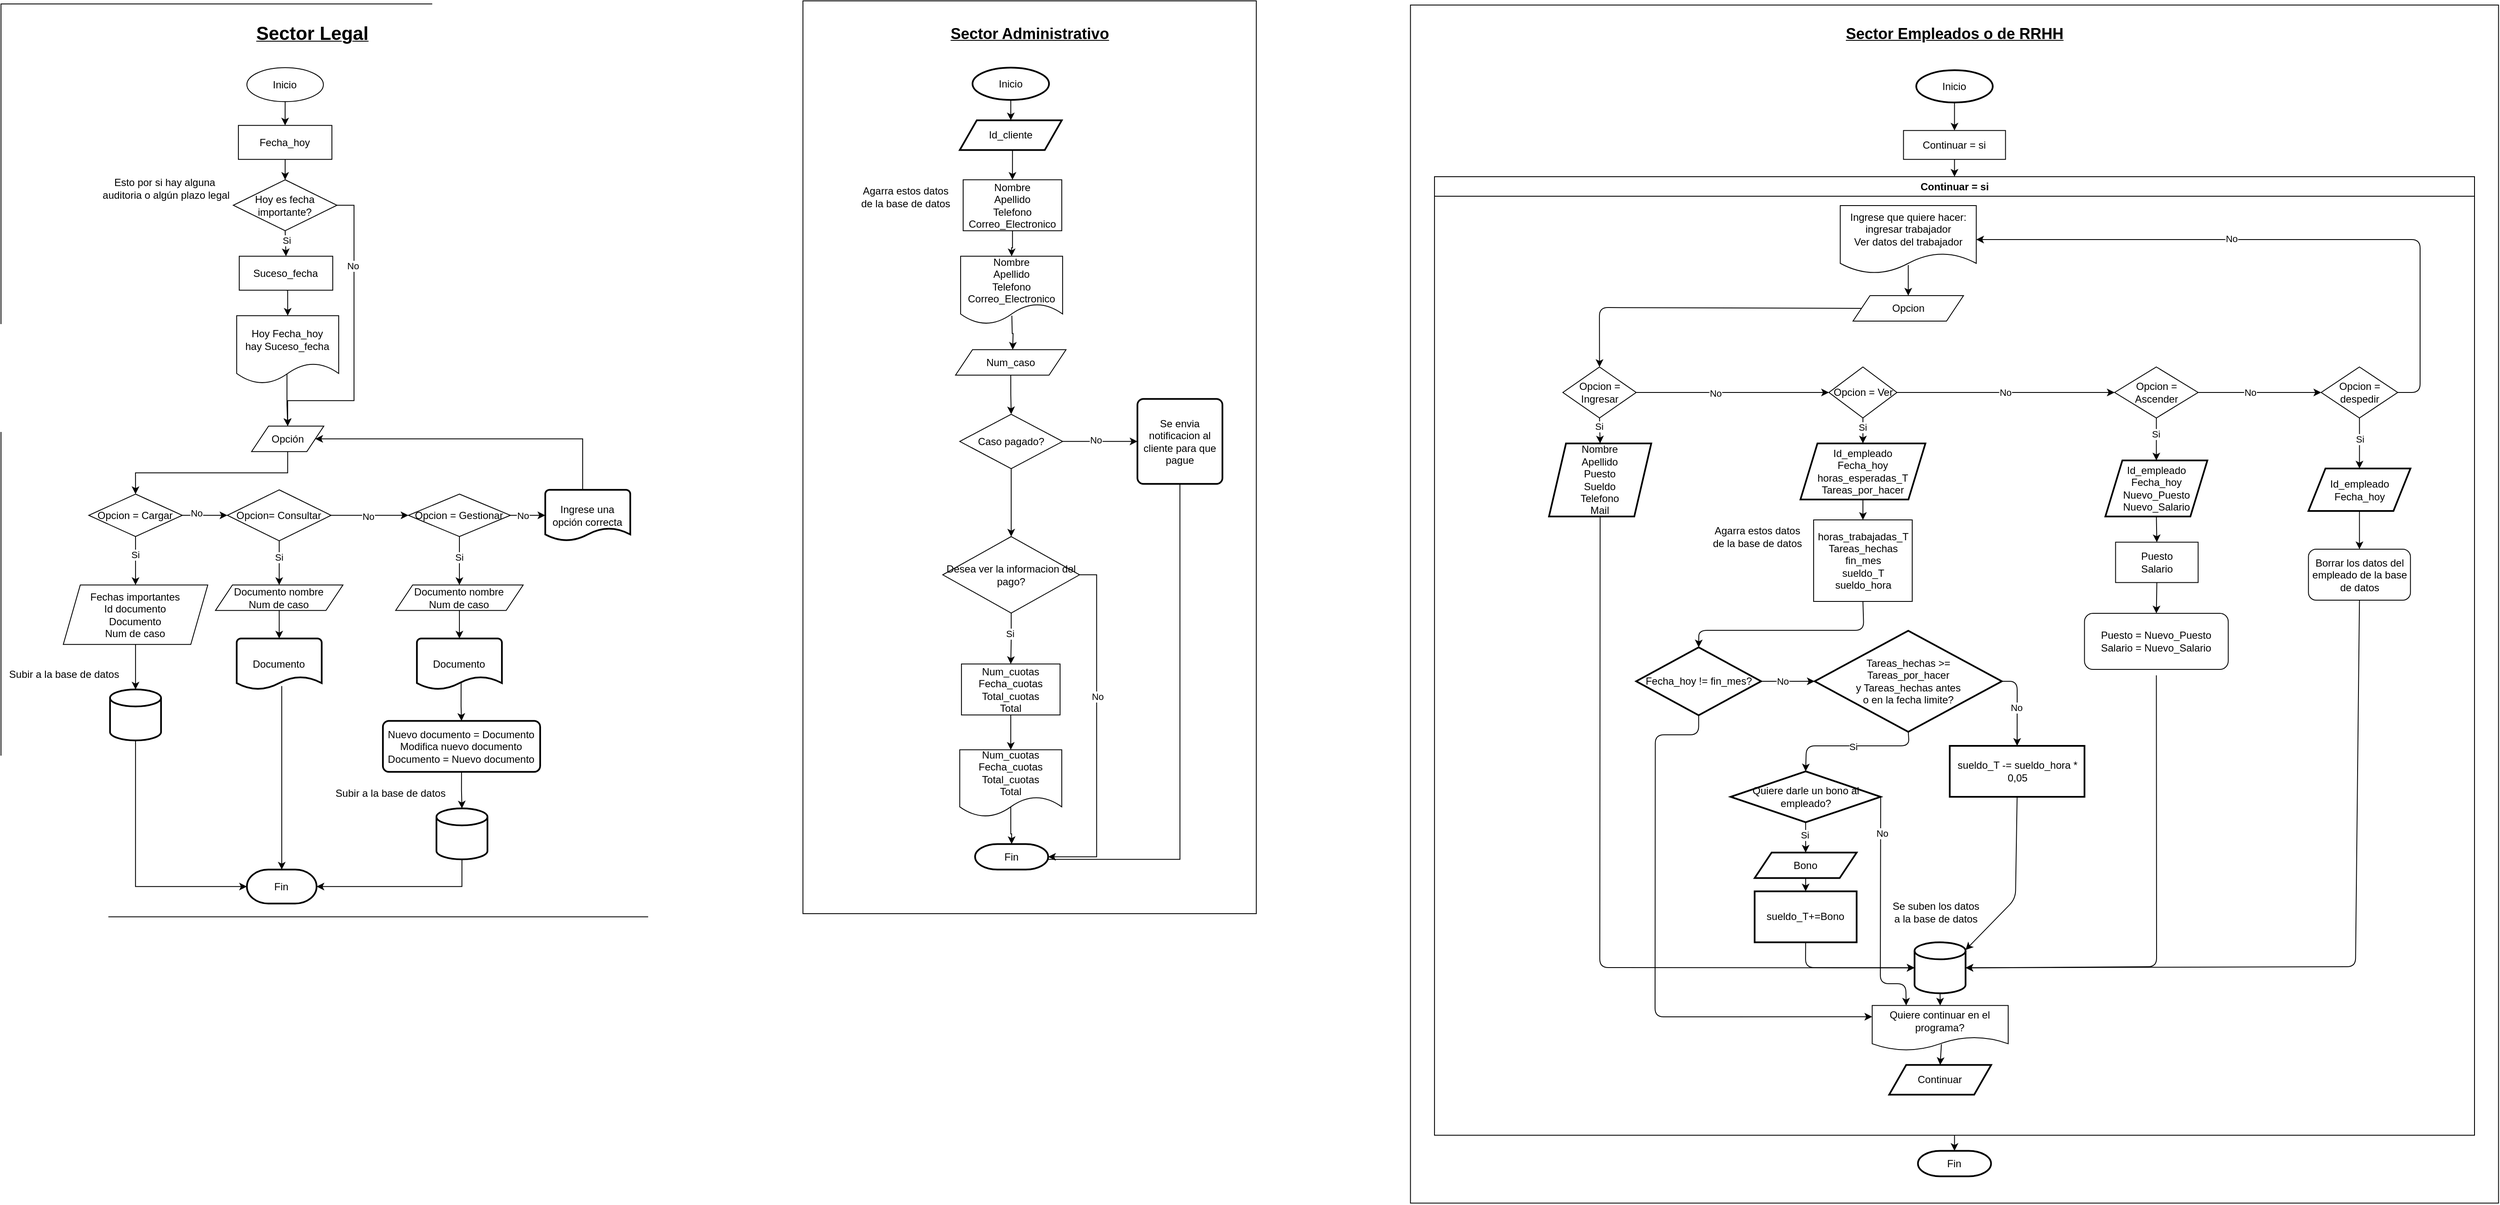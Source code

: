 <mxfile>
    <diagram id="C5RBs43oDa-KdzZeNtuy" name="Page-1">
        <mxGraphModel dx="2902" dy="1349" grid="1" gridSize="10" guides="1" tooltips="1" connect="1" arrows="1" fold="1" page="1" pageScale="1" pageWidth="827" pageHeight="1169" math="0" shadow="0">
            <root>
                <mxCell id="WIyWlLk6GJQsqaUBKTNV-0"/>
                <mxCell id="WIyWlLk6GJQsqaUBKTNV-1" parent="WIyWlLk6GJQsqaUBKTNV-0"/>
                <mxCell id="vFhErmx-uWJT_EBI2WYM-209" value="" style="rounded=0;whiteSpace=wrap;html=1;rotation=-90;" parent="WIyWlLk6GJQsqaUBKTNV-1" vertex="1">
                    <mxGeometry x="703" y="303.63" width="1074.5" height="533.32" as="geometry"/>
                </mxCell>
                <mxCell id="vFhErmx-uWJT_EBI2WYM-36" value="" style="rounded=0;whiteSpace=wrap;html=1;rotation=-90;" parent="WIyWlLk6GJQsqaUBKTNV-1" vertex="1">
                    <mxGeometry x="-124" y="190.82" width="1074.62" height="766.25" as="geometry"/>
                </mxCell>
                <mxCell id="vFhErmx-uWJT_EBI2WYM-91" style="edgeStyle=orthogonalEdgeStyle;rounded=0;orthogonalLoop=1;jettySize=auto;html=1;exitX=0.5;exitY=1;exitDx=0;exitDy=0;" parent="WIyWlLk6GJQsqaUBKTNV-1" source="vFhErmx-uWJT_EBI2WYM-92" target="vFhErmx-uWJT_EBI2WYM-133" edge="1">
                    <mxGeometry relative="1" as="geometry">
                        <mxPoint x="364.44" y="181.63" as="targetPoint"/>
                    </mxGeometry>
                </mxCell>
                <mxCell id="vFhErmx-uWJT_EBI2WYM-92" value="Inicio" style="ellipse;whiteSpace=wrap;html=1;" parent="WIyWlLk6GJQsqaUBKTNV-1" vertex="1">
                    <mxGeometry x="319.44" y="111.63" width="90" height="40" as="geometry"/>
                </mxCell>
                <mxCell id="vFhErmx-uWJT_EBI2WYM-93" value="&lt;u&gt;&lt;b&gt;&lt;font style=&quot;font-size: 22px;&quot;&gt;Sector Legal&lt;/font&gt;&lt;/b&gt;&lt;/u&gt;" style="text;html=1;align=center;verticalAlign=middle;resizable=0;points=[];autosize=1;strokeColor=none;fillColor=none;" parent="WIyWlLk6GJQsqaUBKTNV-1" vertex="1">
                    <mxGeometry x="316.44" y="51.63" width="160" height="40" as="geometry"/>
                </mxCell>
                <mxCell id="vFhErmx-uWJT_EBI2WYM-94" style="edgeStyle=orthogonalEdgeStyle;rounded=0;orthogonalLoop=1;jettySize=auto;html=1;exitX=0.5;exitY=1;exitDx=0;exitDy=0;entryX=0.5;entryY=0;entryDx=0;entryDy=0;" parent="WIyWlLk6GJQsqaUBKTNV-1" source="vFhErmx-uWJT_EBI2WYM-95" target="vFhErmx-uWJT_EBI2WYM-100" edge="1">
                    <mxGeometry relative="1" as="geometry"/>
                </mxCell>
                <mxCell id="vFhErmx-uWJT_EBI2WYM-95" value="Opción" style="shape=parallelogram;perimeter=parallelogramPerimeter;whiteSpace=wrap;html=1;fixedSize=1;" parent="WIyWlLk6GJQsqaUBKTNV-1" vertex="1">
                    <mxGeometry x="324.94" y="533.63" width="85" height="30" as="geometry"/>
                </mxCell>
                <mxCell id="vFhErmx-uWJT_EBI2WYM-96" style="edgeStyle=orthogonalEdgeStyle;rounded=0;orthogonalLoop=1;jettySize=auto;html=1;exitX=0.5;exitY=1;exitDx=0;exitDy=0;entryX=0.5;entryY=0;entryDx=0;entryDy=0;" parent="WIyWlLk6GJQsqaUBKTNV-1" source="vFhErmx-uWJT_EBI2WYM-100" target="vFhErmx-uWJT_EBI2WYM-101" edge="1">
                    <mxGeometry relative="1" as="geometry">
                        <mxPoint x="213.44" y="703.63" as="targetPoint"/>
                        <mxPoint x="213.44" y="673.63" as="sourcePoint"/>
                    </mxGeometry>
                </mxCell>
                <mxCell id="vFhErmx-uWJT_EBI2WYM-97" value="Si" style="edgeLabel;html=1;align=center;verticalAlign=middle;resizable=0;points=[];" parent="vFhErmx-uWJT_EBI2WYM-96" vertex="1" connectable="0">
                    <mxGeometry x="-0.247" y="3" relative="1" as="geometry">
                        <mxPoint x="-4" as="offset"/>
                    </mxGeometry>
                </mxCell>
                <mxCell id="vFhErmx-uWJT_EBI2WYM-98" style="edgeStyle=orthogonalEdgeStyle;rounded=0;orthogonalLoop=1;jettySize=auto;html=1;exitX=1;exitY=0.5;exitDx=0;exitDy=0;entryX=0;entryY=0.5;entryDx=0;entryDy=0;" parent="WIyWlLk6GJQsqaUBKTNV-1" source="vFhErmx-uWJT_EBI2WYM-100" target="vFhErmx-uWJT_EBI2WYM-106" edge="1">
                    <mxGeometry relative="1" as="geometry">
                        <mxPoint x="284.44" y="638.63" as="targetPoint"/>
                    </mxGeometry>
                </mxCell>
                <mxCell id="vFhErmx-uWJT_EBI2WYM-99" value="No" style="edgeLabel;html=1;align=center;verticalAlign=middle;resizable=0;points=[];" parent="vFhErmx-uWJT_EBI2WYM-98" vertex="1" connectable="0">
                    <mxGeometry x="-0.394" y="3" relative="1" as="geometry">
                        <mxPoint as="offset"/>
                    </mxGeometry>
                </mxCell>
                <mxCell id="vFhErmx-uWJT_EBI2WYM-100" value="Opcion = Cargar" style="rhombus;whiteSpace=wrap;html=1;" parent="WIyWlLk6GJQsqaUBKTNV-1" vertex="1">
                    <mxGeometry x="133.44" y="613.63" width="110" height="50" as="geometry"/>
                </mxCell>
                <mxCell id="vFhErmx-uWJT_EBI2WYM-101" value="&lt;div&gt;Fechas importantes&lt;/div&gt;&lt;div&gt;Id documento&lt;/div&gt;Documento&lt;div&gt;Num de caso&lt;/div&gt;" style="shape=parallelogram;perimeter=parallelogramPerimeter;whiteSpace=wrap;html=1;fixedSize=1;" parent="WIyWlLk6GJQsqaUBKTNV-1" vertex="1">
                    <mxGeometry x="103.44" y="720.63" width="170" height="70" as="geometry"/>
                </mxCell>
                <mxCell id="vFhErmx-uWJT_EBI2WYM-102" style="edgeStyle=orthogonalEdgeStyle;rounded=0;orthogonalLoop=1;jettySize=auto;html=1;exitX=0.5;exitY=1;exitDx=0;exitDy=0;entryX=0.5;entryY=0;entryDx=0;entryDy=0;" parent="WIyWlLk6GJQsqaUBKTNV-1" source="vFhErmx-uWJT_EBI2WYM-106" target="vFhErmx-uWJT_EBI2WYM-107" edge="1">
                    <mxGeometry relative="1" as="geometry">
                        <mxPoint x="357.44" y="673.63" as="sourcePoint"/>
                    </mxGeometry>
                </mxCell>
                <mxCell id="vFhErmx-uWJT_EBI2WYM-103" value="Si" style="edgeLabel;html=1;align=center;verticalAlign=middle;resizable=0;points=[];" parent="vFhErmx-uWJT_EBI2WYM-102" vertex="1" connectable="0">
                    <mxGeometry x="-0.095" y="3" relative="1" as="geometry">
                        <mxPoint x="-4" y="-4" as="offset"/>
                    </mxGeometry>
                </mxCell>
                <mxCell id="vFhErmx-uWJT_EBI2WYM-104" style="edgeStyle=orthogonalEdgeStyle;rounded=0;orthogonalLoop=1;jettySize=auto;html=1;exitX=1;exitY=0.5;exitDx=0;exitDy=0;entryX=0;entryY=0.5;entryDx=0;entryDy=0;" parent="WIyWlLk6GJQsqaUBKTNV-1" source="vFhErmx-uWJT_EBI2WYM-106" target="vFhErmx-uWJT_EBI2WYM-113" edge="1">
                    <mxGeometry relative="1" as="geometry"/>
                </mxCell>
                <mxCell id="vFhErmx-uWJT_EBI2WYM-105" value="No" style="edgeLabel;html=1;align=center;verticalAlign=middle;resizable=0;points=[];" parent="vFhErmx-uWJT_EBI2WYM-104" vertex="1" connectable="0">
                    <mxGeometry x="-0.046" y="-5" relative="1" as="geometry">
                        <mxPoint y="-4" as="offset"/>
                    </mxGeometry>
                </mxCell>
                <mxCell id="vFhErmx-uWJT_EBI2WYM-106" value="Opcion= Consultar" style="rhombus;whiteSpace=wrap;html=1;" parent="WIyWlLk6GJQsqaUBKTNV-1" vertex="1">
                    <mxGeometry x="296.44" y="608.63" width="122" height="60" as="geometry"/>
                </mxCell>
                <mxCell id="vFhErmx-uWJT_EBI2WYM-107" value="Documento nombre&lt;div&gt;Num de caso&lt;/div&gt;" style="shape=parallelogram;perimeter=parallelogramPerimeter;whiteSpace=wrap;html=1;fixedSize=1;" parent="WIyWlLk6GJQsqaUBKTNV-1" vertex="1">
                    <mxGeometry x="282.44" y="720.63" width="150" height="30" as="geometry"/>
                </mxCell>
                <mxCell id="vFhErmx-uWJT_EBI2WYM-108" value="Documento" style="strokeWidth=2;html=1;shape=mxgraph.flowchart.document2;whiteSpace=wrap;size=0.25;" parent="WIyWlLk6GJQsqaUBKTNV-1" vertex="1">
                    <mxGeometry x="307.44" y="783.63" width="100" height="60" as="geometry"/>
                </mxCell>
                <mxCell id="vFhErmx-uWJT_EBI2WYM-109" style="edgeStyle=orthogonalEdgeStyle;rounded=0;orthogonalLoop=1;jettySize=auto;html=1;exitX=0.5;exitY=1;exitDx=0;exitDy=0;entryX=0.5;entryY=0;entryDx=0;entryDy=0;entryPerimeter=0;" parent="WIyWlLk6GJQsqaUBKTNV-1" source="vFhErmx-uWJT_EBI2WYM-107" target="vFhErmx-uWJT_EBI2WYM-108" edge="1">
                    <mxGeometry relative="1" as="geometry"/>
                </mxCell>
                <mxCell id="vFhErmx-uWJT_EBI2WYM-110" value="Documento nombre&lt;div&gt;Num de caso&lt;/div&gt;" style="shape=parallelogram;perimeter=parallelogramPerimeter;whiteSpace=wrap;html=1;fixedSize=1;" parent="WIyWlLk6GJQsqaUBKTNV-1" vertex="1">
                    <mxGeometry x="494.44" y="720.63" width="150" height="30" as="geometry"/>
                </mxCell>
                <mxCell id="vFhErmx-uWJT_EBI2WYM-111" style="edgeStyle=orthogonalEdgeStyle;rounded=0;orthogonalLoop=1;jettySize=auto;html=1;exitX=0.5;exitY=1;exitDx=0;exitDy=0;entryX=0.5;entryY=0;entryDx=0;entryDy=0;" parent="WIyWlLk6GJQsqaUBKTNV-1" source="vFhErmx-uWJT_EBI2WYM-113" target="vFhErmx-uWJT_EBI2WYM-110" edge="1">
                    <mxGeometry relative="1" as="geometry"/>
                </mxCell>
                <mxCell id="vFhErmx-uWJT_EBI2WYM-112" value="Si" style="edgeLabel;html=1;align=center;verticalAlign=middle;resizable=0;points=[];" parent="vFhErmx-uWJT_EBI2WYM-111" vertex="1" connectable="0">
                    <mxGeometry x="-0.453" y="-3" relative="1" as="geometry">
                        <mxPoint x="2" y="9" as="offset"/>
                    </mxGeometry>
                </mxCell>
                <mxCell id="vFhErmx-uWJT_EBI2WYM-113" value="Opcion = Gestionar" style="rhombus;whiteSpace=wrap;html=1;" parent="WIyWlLk6GJQsqaUBKTNV-1" vertex="1">
                    <mxGeometry x="509.44" y="613.63" width="120" height="50" as="geometry"/>
                </mxCell>
                <mxCell id="vFhErmx-uWJT_EBI2WYM-114" value="Documento" style="strokeWidth=2;html=1;shape=mxgraph.flowchart.document2;whiteSpace=wrap;size=0.25;" parent="WIyWlLk6GJQsqaUBKTNV-1" vertex="1">
                    <mxGeometry x="519.44" y="783.63" width="100" height="60" as="geometry"/>
                </mxCell>
                <mxCell id="vFhErmx-uWJT_EBI2WYM-115" style="edgeStyle=orthogonalEdgeStyle;rounded=0;orthogonalLoop=1;jettySize=auto;html=1;entryX=0.5;entryY=0;entryDx=0;entryDy=0;entryPerimeter=0;" parent="WIyWlLk6GJQsqaUBKTNV-1" target="vFhErmx-uWJT_EBI2WYM-114" edge="1">
                    <mxGeometry relative="1" as="geometry">
                        <mxPoint x="569.44" y="750.63" as="sourcePoint"/>
                    </mxGeometry>
                </mxCell>
                <mxCell id="vFhErmx-uWJT_EBI2WYM-116" style="edgeStyle=orthogonalEdgeStyle;rounded=0;orthogonalLoop=1;jettySize=auto;html=1;exitX=0.52;exitY=0.85;exitDx=0;exitDy=0;exitPerimeter=0;entryX=0.5;entryY=0;entryDx=0;entryDy=0;" parent="WIyWlLk6GJQsqaUBKTNV-1" source="vFhErmx-uWJT_EBI2WYM-114" target="vFhErmx-uWJT_EBI2WYM-117" edge="1">
                    <mxGeometry relative="1" as="geometry"/>
                </mxCell>
                <mxCell id="vFhErmx-uWJT_EBI2WYM-117" value="Nuevo documento = Documento&lt;div&gt;Modifica nuevo documento&lt;/div&gt;&lt;div&gt;Documento = Nuevo documento&lt;/div&gt;" style="rounded=1;whiteSpace=wrap;html=1;absoluteArcSize=1;arcSize=14;strokeWidth=2;" parent="WIyWlLk6GJQsqaUBKTNV-1" vertex="1">
                    <mxGeometry x="479.44" y="880.63" width="185" height="60" as="geometry"/>
                </mxCell>
                <mxCell id="vFhErmx-uWJT_EBI2WYM-118" value="" style="strokeWidth=2;html=1;shape=mxgraph.flowchart.database;whiteSpace=wrap;" parent="WIyWlLk6GJQsqaUBKTNV-1" vertex="1">
                    <mxGeometry x="158.44" y="843.63" width="60" height="60" as="geometry"/>
                </mxCell>
                <mxCell id="vFhErmx-uWJT_EBI2WYM-119" style="edgeStyle=orthogonalEdgeStyle;rounded=0;orthogonalLoop=1;jettySize=auto;html=1;exitX=0.5;exitY=1;exitDx=0;exitDy=0;entryX=0.5;entryY=0;entryDx=0;entryDy=0;entryPerimeter=0;" parent="WIyWlLk6GJQsqaUBKTNV-1" source="vFhErmx-uWJT_EBI2WYM-101" target="vFhErmx-uWJT_EBI2WYM-118" edge="1">
                    <mxGeometry relative="1" as="geometry"/>
                </mxCell>
                <mxCell id="vFhErmx-uWJT_EBI2WYM-120" value="Subir a la base de datos" style="text;html=1;align=center;verticalAlign=middle;resizable=0;points=[];autosize=1;strokeColor=none;fillColor=none;" parent="WIyWlLk6GJQsqaUBKTNV-1" vertex="1">
                    <mxGeometry x="29.44" y="810.63" width="150" height="30" as="geometry"/>
                </mxCell>
                <mxCell id="vFhErmx-uWJT_EBI2WYM-121" value="" style="strokeWidth=2;html=1;shape=mxgraph.flowchart.database;whiteSpace=wrap;" parent="WIyWlLk6GJQsqaUBKTNV-1" vertex="1">
                    <mxGeometry x="542.44" y="983.63" width="60" height="60" as="geometry"/>
                </mxCell>
                <mxCell id="vFhErmx-uWJT_EBI2WYM-122" style="edgeStyle=orthogonalEdgeStyle;rounded=0;orthogonalLoop=1;jettySize=auto;html=1;exitX=0.5;exitY=1;exitDx=0;exitDy=0;entryX=0.5;entryY=0;entryDx=0;entryDy=0;entryPerimeter=0;" parent="WIyWlLk6GJQsqaUBKTNV-1" source="vFhErmx-uWJT_EBI2WYM-117" target="vFhErmx-uWJT_EBI2WYM-121" edge="1">
                    <mxGeometry relative="1" as="geometry">
                        <mxPoint x="566.44" y="950.63" as="sourcePoint"/>
                    </mxGeometry>
                </mxCell>
                <mxCell id="vFhErmx-uWJT_EBI2WYM-123" value="Subir a la base de datos" style="text;html=1;align=center;verticalAlign=middle;resizable=0;points=[];autosize=1;strokeColor=none;fillColor=none;" parent="WIyWlLk6GJQsqaUBKTNV-1" vertex="1">
                    <mxGeometry x="413.44" y="950.63" width="150" height="30" as="geometry"/>
                </mxCell>
                <mxCell id="vFhErmx-uWJT_EBI2WYM-124" value="Fin" style="strokeWidth=2;html=1;shape=mxgraph.flowchart.terminator;whiteSpace=wrap;" parent="WIyWlLk6GJQsqaUBKTNV-1" vertex="1">
                    <mxGeometry x="319.44" y="1055.63" width="82" height="40" as="geometry"/>
                </mxCell>
                <mxCell id="vFhErmx-uWJT_EBI2WYM-125" style="edgeStyle=orthogonalEdgeStyle;rounded=0;orthogonalLoop=1;jettySize=auto;html=1;exitX=0.5;exitY=1;exitDx=0;exitDy=0;exitPerimeter=0;entryX=0;entryY=0.5;entryDx=0;entryDy=0;entryPerimeter=0;" parent="WIyWlLk6GJQsqaUBKTNV-1" source="vFhErmx-uWJT_EBI2WYM-118" target="vFhErmx-uWJT_EBI2WYM-124" edge="1">
                    <mxGeometry relative="1" as="geometry"/>
                </mxCell>
                <mxCell id="vFhErmx-uWJT_EBI2WYM-126" style="edgeStyle=orthogonalEdgeStyle;rounded=0;orthogonalLoop=1;jettySize=auto;html=1;exitX=0.5;exitY=1;exitDx=0;exitDy=0;exitPerimeter=0;entryX=1;entryY=0.5;entryDx=0;entryDy=0;entryPerimeter=0;" parent="WIyWlLk6GJQsqaUBKTNV-1" source="vFhErmx-uWJT_EBI2WYM-121" target="vFhErmx-uWJT_EBI2WYM-124" edge="1">
                    <mxGeometry relative="1" as="geometry"/>
                </mxCell>
                <mxCell id="vFhErmx-uWJT_EBI2WYM-127" style="edgeStyle=orthogonalEdgeStyle;rounded=0;orthogonalLoop=1;jettySize=auto;html=1;exitX=0.53;exitY=0.933;exitDx=0;exitDy=0;exitPerimeter=0;entryX=0.5;entryY=0;entryDx=0;entryDy=0;entryPerimeter=0;" parent="WIyWlLk6GJQsqaUBKTNV-1" source="vFhErmx-uWJT_EBI2WYM-108" target="vFhErmx-uWJT_EBI2WYM-124" edge="1">
                    <mxGeometry relative="1" as="geometry">
                        <mxPoint x="389.44" y="951.63" as="sourcePoint"/>
                        <mxPoint x="206.44" y="983.63" as="targetPoint"/>
                    </mxGeometry>
                </mxCell>
                <mxCell id="vFhErmx-uWJT_EBI2WYM-128" style="edgeStyle=orthogonalEdgeStyle;rounded=0;orthogonalLoop=1;jettySize=auto;html=1;exitX=0.5;exitY=0;exitDx=0;exitDy=0;exitPerimeter=0;entryX=1;entryY=0.5;entryDx=0;entryDy=0;" parent="WIyWlLk6GJQsqaUBKTNV-1" source="vFhErmx-uWJT_EBI2WYM-129" target="vFhErmx-uWJT_EBI2WYM-95" edge="1">
                    <mxGeometry relative="1" as="geometry">
                        <Array as="points">
                            <mxPoint x="714.44" y="548.63"/>
                        </Array>
                    </mxGeometry>
                </mxCell>
                <mxCell id="vFhErmx-uWJT_EBI2WYM-129" value="Ingrese una opción correcta" style="strokeWidth=2;html=1;shape=mxgraph.flowchart.document2;whiteSpace=wrap;size=0.25;" parent="WIyWlLk6GJQsqaUBKTNV-1" vertex="1">
                    <mxGeometry x="670.44" y="608.63" width="100" height="60" as="geometry"/>
                </mxCell>
                <mxCell id="vFhErmx-uWJT_EBI2WYM-130" style="edgeStyle=orthogonalEdgeStyle;rounded=0;orthogonalLoop=1;jettySize=auto;html=1;exitX=1;exitY=0.5;exitDx=0;exitDy=0;entryX=0;entryY=0.5;entryDx=0;entryDy=0;entryPerimeter=0;" parent="WIyWlLk6GJQsqaUBKTNV-1" source="vFhErmx-uWJT_EBI2WYM-113" target="vFhErmx-uWJT_EBI2WYM-129" edge="1">
                    <mxGeometry relative="1" as="geometry"/>
                </mxCell>
                <mxCell id="vFhErmx-uWJT_EBI2WYM-131" value="No" style="edgeLabel;html=1;align=center;verticalAlign=middle;resizable=0;points=[];" parent="vFhErmx-uWJT_EBI2WYM-130" vertex="1" connectable="0">
                    <mxGeometry x="0.067" y="-4" relative="1" as="geometry">
                        <mxPoint x="-8" y="-4" as="offset"/>
                    </mxGeometry>
                </mxCell>
                <mxCell id="vFhErmx-uWJT_EBI2WYM-132" style="edgeStyle=orthogonalEdgeStyle;rounded=0;orthogonalLoop=1;jettySize=auto;html=1;exitX=0.5;exitY=1;exitDx=0;exitDy=0;entryX=0.5;entryY=0;entryDx=0;entryDy=0;" parent="WIyWlLk6GJQsqaUBKTNV-1" source="vFhErmx-uWJT_EBI2WYM-133" target="vFhErmx-uWJT_EBI2WYM-138" edge="1">
                    <mxGeometry relative="1" as="geometry"/>
                </mxCell>
                <mxCell id="vFhErmx-uWJT_EBI2WYM-133" value="Fecha_hoy" style="rounded=0;whiteSpace=wrap;html=1;" parent="WIyWlLk6GJQsqaUBKTNV-1" vertex="1">
                    <mxGeometry x="309.44" y="179.63" width="110" height="40" as="geometry"/>
                </mxCell>
                <mxCell id="vFhErmx-uWJT_EBI2WYM-134" style="edgeStyle=orthogonalEdgeStyle;rounded=0;orthogonalLoop=1;jettySize=auto;html=1;exitX=0.5;exitY=1;exitDx=0;exitDy=0;entryX=0.5;entryY=0;entryDx=0;entryDy=0;" parent="WIyWlLk6GJQsqaUBKTNV-1" source="vFhErmx-uWJT_EBI2WYM-138" target="vFhErmx-uWJT_EBI2WYM-143" edge="1">
                    <mxGeometry relative="1" as="geometry"/>
                </mxCell>
                <mxCell id="vFhErmx-uWJT_EBI2WYM-135" value="Si" style="edgeLabel;html=1;align=center;verticalAlign=middle;resizable=0;points=[];" parent="vFhErmx-uWJT_EBI2WYM-134" vertex="1" connectable="0">
                    <mxGeometry x="0.364" y="5" relative="1" as="geometry">
                        <mxPoint x="-5" y="-9" as="offset"/>
                    </mxGeometry>
                </mxCell>
                <mxCell id="vFhErmx-uWJT_EBI2WYM-136" style="edgeStyle=orthogonalEdgeStyle;rounded=0;orthogonalLoop=1;jettySize=auto;html=1;exitX=1;exitY=0.5;exitDx=0;exitDy=0;entryX=0.5;entryY=0;entryDx=0;entryDy=0;" parent="WIyWlLk6GJQsqaUBKTNV-1" source="vFhErmx-uWJT_EBI2WYM-138" target="vFhErmx-uWJT_EBI2WYM-95" edge="1">
                    <mxGeometry relative="1" as="geometry">
                        <Array as="points">
                            <mxPoint x="445.44" y="273.63"/>
                            <mxPoint x="445.44" y="503.63"/>
                            <mxPoint x="367.44" y="503.63"/>
                        </Array>
                    </mxGeometry>
                </mxCell>
                <mxCell id="vFhErmx-uWJT_EBI2WYM-137" value="No" style="edgeLabel;html=1;align=center;verticalAlign=middle;resizable=0;points=[];" parent="vFhErmx-uWJT_EBI2WYM-136" vertex="1" connectable="0">
                    <mxGeometry x="-0.489" y="-2" relative="1" as="geometry">
                        <mxPoint as="offset"/>
                    </mxGeometry>
                </mxCell>
                <mxCell id="vFhErmx-uWJT_EBI2WYM-138" value="Hoy es fecha importante?" style="rhombus;whiteSpace=wrap;html=1;" parent="WIyWlLk6GJQsqaUBKTNV-1" vertex="1">
                    <mxGeometry x="303.44" y="243.63" width="122" height="60" as="geometry"/>
                </mxCell>
                <mxCell id="vFhErmx-uWJT_EBI2WYM-139" value="Esto por si hay alguna&amp;nbsp;&lt;div&gt;auditoria o&amp;nbsp;&lt;span style=&quot;background-color: initial;&quot;&gt;algún plazo legal&lt;/span&gt;&lt;/div&gt;" style="text;html=1;align=center;verticalAlign=middle;resizable=0;points=[];autosize=1;strokeColor=none;fillColor=none;" parent="WIyWlLk6GJQsqaUBKTNV-1" vertex="1">
                    <mxGeometry x="139.44" y="233.63" width="170" height="40" as="geometry"/>
                </mxCell>
                <mxCell id="vFhErmx-uWJT_EBI2WYM-140" style="edgeStyle=orthogonalEdgeStyle;rounded=0;orthogonalLoop=1;jettySize=auto;html=1;exitX=0.493;exitY=0.798;exitDx=0;exitDy=0;exitPerimeter=0;entryX=0.5;entryY=0;entryDx=0;entryDy=0;" parent="WIyWlLk6GJQsqaUBKTNV-1" source="vFhErmx-uWJT_EBI2WYM-141" target="vFhErmx-uWJT_EBI2WYM-95" edge="1">
                    <mxGeometry relative="1" as="geometry">
                        <mxPoint x="523.44" y="483.63" as="targetPoint"/>
                    </mxGeometry>
                </mxCell>
                <mxCell id="vFhErmx-uWJT_EBI2WYM-141" value="Hoy Fecha_hoy&lt;div&gt;hay Suceso_fecha&lt;/div&gt;" style="shape=document;whiteSpace=wrap;html=1;boundedLbl=1;" parent="WIyWlLk6GJQsqaUBKTNV-1" vertex="1">
                    <mxGeometry x="307.44" y="403.63" width="120" height="80" as="geometry"/>
                </mxCell>
                <mxCell id="vFhErmx-uWJT_EBI2WYM-142" style="edgeStyle=orthogonalEdgeStyle;rounded=0;orthogonalLoop=1;jettySize=auto;html=1;exitX=0.5;exitY=1;exitDx=0;exitDy=0;entryX=0.5;entryY=0;entryDx=0;entryDy=0;" parent="WIyWlLk6GJQsqaUBKTNV-1" source="vFhErmx-uWJT_EBI2WYM-143" target="vFhErmx-uWJT_EBI2WYM-141" edge="1">
                    <mxGeometry relative="1" as="geometry"/>
                </mxCell>
                <mxCell id="vFhErmx-uWJT_EBI2WYM-143" value="Suceso_fecha" style="rounded=0;whiteSpace=wrap;html=1;" parent="WIyWlLk6GJQsqaUBKTNV-1" vertex="1">
                    <mxGeometry x="310.44" y="333.63" width="110" height="40" as="geometry"/>
                </mxCell>
                <mxCell id="vFhErmx-uWJT_EBI2WYM-181" value="" style="edgeStyle=orthogonalEdgeStyle;rounded=0;orthogonalLoop=1;jettySize=auto;html=1;" parent="WIyWlLk6GJQsqaUBKTNV-1" source="vFhErmx-uWJT_EBI2WYM-182" target="vFhErmx-uWJT_EBI2WYM-185" edge="1">
                    <mxGeometry relative="1" as="geometry"/>
                </mxCell>
                <mxCell id="vFhErmx-uWJT_EBI2WYM-182" value="Inicio" style="strokeWidth=2;html=1;shape=mxgraph.flowchart.start_1;whiteSpace=wrap;" parent="WIyWlLk6GJQsqaUBKTNV-1" vertex="1">
                    <mxGeometry x="1173.07" y="111.63" width="90" height="38" as="geometry"/>
                </mxCell>
                <mxCell id="vFhErmx-uWJT_EBI2WYM-183" value="&lt;font style=&quot;font-size: 18px;&quot;&gt;&lt;b&gt;&lt;u&gt;Sector Administrativo&lt;/u&gt;&lt;/b&gt;&lt;/font&gt;" style="text;html=1;align=center;verticalAlign=middle;resizable=0;points=[];autosize=1;strokeColor=none;fillColor=none;" parent="WIyWlLk6GJQsqaUBKTNV-1" vertex="1">
                    <mxGeometry x="1135.25" y="51.63" width="210" height="40" as="geometry"/>
                </mxCell>
                <mxCell id="vFhErmx-uWJT_EBI2WYM-184" style="edgeStyle=orthogonalEdgeStyle;rounded=0;orthogonalLoop=1;jettySize=auto;html=1;exitX=0.5;exitY=1;exitDx=0;exitDy=0;entryX=0.5;entryY=0;entryDx=0;entryDy=0;" parent="WIyWlLk6GJQsqaUBKTNV-1" source="vFhErmx-uWJT_EBI2WYM-185" target="vFhErmx-uWJT_EBI2WYM-187" edge="1">
                    <mxGeometry relative="1" as="geometry"/>
                </mxCell>
                <mxCell id="vFhErmx-uWJT_EBI2WYM-185" value="Id_cliente" style="shape=parallelogram;perimeter=parallelogramPerimeter;whiteSpace=wrap;html=1;fixedSize=1;strokeWidth=2;" parent="WIyWlLk6GJQsqaUBKTNV-1" vertex="1">
                    <mxGeometry x="1158.07" y="173.63" width="120" height="35" as="geometry"/>
                </mxCell>
                <mxCell id="vFhErmx-uWJT_EBI2WYM-186" value="" style="edgeStyle=orthogonalEdgeStyle;rounded=0;orthogonalLoop=1;jettySize=auto;html=1;" parent="WIyWlLk6GJQsqaUBKTNV-1" source="vFhErmx-uWJT_EBI2WYM-187" target="vFhErmx-uWJT_EBI2WYM-188" edge="1">
                    <mxGeometry relative="1" as="geometry"/>
                </mxCell>
                <mxCell id="vFhErmx-uWJT_EBI2WYM-187" value="Nombre&lt;div&gt;Apellido&lt;/div&gt;&lt;div&gt;Telefono&lt;/div&gt;&lt;div&gt;Correo_Electronico&lt;/div&gt;" style="rounded=0;whiteSpace=wrap;html=1;" parent="WIyWlLk6GJQsqaUBKTNV-1" vertex="1">
                    <mxGeometry x="1162.07" y="243.63" width="116" height="60" as="geometry"/>
                </mxCell>
                <mxCell id="vFhErmx-uWJT_EBI2WYM-188" value="Nombre&lt;div&gt;Apellido&lt;/div&gt;&lt;div&gt;Telefono&lt;/div&gt;&lt;div&gt;Correo_Electronico&lt;/div&gt;" style="shape=document;whiteSpace=wrap;html=1;boundedLbl=1;rounded=0;" parent="WIyWlLk6GJQsqaUBKTNV-1" vertex="1">
                    <mxGeometry x="1159.07" y="333.63" width="120" height="80" as="geometry"/>
                </mxCell>
                <mxCell id="vFhErmx-uWJT_EBI2WYM-189" value="Agarra estos datos&lt;div&gt;de la base de datos&lt;/div&gt;" style="text;html=1;align=center;verticalAlign=middle;resizable=0;points=[];autosize=1;strokeColor=none;fillColor=none;" parent="WIyWlLk6GJQsqaUBKTNV-1" vertex="1">
                    <mxGeometry x="1029.07" y="243.63" width="130" height="40" as="geometry"/>
                </mxCell>
                <mxCell id="vFhErmx-uWJT_EBI2WYM-190" value="" style="edgeStyle=orthogonalEdgeStyle;rounded=0;orthogonalLoop=1;jettySize=auto;html=1;" parent="WIyWlLk6GJQsqaUBKTNV-1" edge="1">
                    <mxGeometry relative="1" as="geometry">
                        <mxPoint x="1219.33" y="403.63" as="sourcePoint"/>
                        <mxPoint x="1220.33" y="443.63" as="targetPoint"/>
                    </mxGeometry>
                </mxCell>
                <mxCell id="vFhErmx-uWJT_EBI2WYM-191" value="" style="edgeStyle=orthogonalEdgeStyle;rounded=0;orthogonalLoop=1;jettySize=auto;html=1;entryX=0;entryY=0.5;entryDx=0;entryDy=0;" parent="WIyWlLk6GJQsqaUBKTNV-1" source="vFhErmx-uWJT_EBI2WYM-194" target="vFhErmx-uWJT_EBI2WYM-198" edge="1">
                    <mxGeometry relative="1" as="geometry">
                        <mxPoint x="1307.07" y="551.63" as="targetPoint"/>
                    </mxGeometry>
                </mxCell>
                <mxCell id="vFhErmx-uWJT_EBI2WYM-192" value="No" style="edgeLabel;html=1;align=center;verticalAlign=middle;resizable=0;points=[];" parent="vFhErmx-uWJT_EBI2WYM-191" vertex="1" connectable="0">
                    <mxGeometry x="-0.118" y="2" relative="1" as="geometry">
                        <mxPoint as="offset"/>
                    </mxGeometry>
                </mxCell>
                <mxCell id="vFhErmx-uWJT_EBI2WYM-193" value="" style="edgeStyle=orthogonalEdgeStyle;rounded=0;orthogonalLoop=1;jettySize=auto;html=1;" parent="WIyWlLk6GJQsqaUBKTNV-1" source="vFhErmx-uWJT_EBI2WYM-194" target="vFhErmx-uWJT_EBI2WYM-201" edge="1">
                    <mxGeometry relative="1" as="geometry"/>
                </mxCell>
                <mxCell id="vFhErmx-uWJT_EBI2WYM-194" value="Caso pagado?" style="rhombus;whiteSpace=wrap;html=1;" parent="WIyWlLk6GJQsqaUBKTNV-1" vertex="1">
                    <mxGeometry x="1158.07" y="519.63" width="121" height="64" as="geometry"/>
                </mxCell>
                <mxCell id="vFhErmx-uWJT_EBI2WYM-195" style="edgeStyle=orthogonalEdgeStyle;rounded=0;orthogonalLoop=1;jettySize=auto;html=1;exitX=0.5;exitY=1;exitDx=0;exitDy=0;entryX=0.5;entryY=0;entryDx=0;entryDy=0;" parent="WIyWlLk6GJQsqaUBKTNV-1" source="vFhErmx-uWJT_EBI2WYM-196" target="vFhErmx-uWJT_EBI2WYM-194" edge="1">
                    <mxGeometry relative="1" as="geometry"/>
                </mxCell>
                <mxCell id="vFhErmx-uWJT_EBI2WYM-196" value="Num_caso" style="shape=parallelogram;perimeter=parallelogramPerimeter;whiteSpace=wrap;html=1;fixedSize=1;" parent="WIyWlLk6GJQsqaUBKTNV-1" vertex="1">
                    <mxGeometry x="1153.07" y="443.63" width="130" height="30" as="geometry"/>
                </mxCell>
                <mxCell id="vFhErmx-uWJT_EBI2WYM-197" style="edgeStyle=orthogonalEdgeStyle;rounded=0;orthogonalLoop=1;jettySize=auto;html=1;exitX=0.5;exitY=1;exitDx=0;exitDy=0;" parent="WIyWlLk6GJQsqaUBKTNV-1" source="vFhErmx-uWJT_EBI2WYM-198" edge="1">
                    <mxGeometry relative="1" as="geometry">
                        <mxPoint x="1207.07" y="1043.63" as="targetPoint"/>
                        <Array as="points">
                            <mxPoint x="1417.07" y="1043.63"/>
                        </Array>
                    </mxGeometry>
                </mxCell>
                <mxCell id="vFhErmx-uWJT_EBI2WYM-198" value="Se envia notificacion al cliente para que pague" style="rounded=1;whiteSpace=wrap;html=1;absoluteArcSize=1;arcSize=14;strokeWidth=2;" parent="WIyWlLk6GJQsqaUBKTNV-1" vertex="1">
                    <mxGeometry x="1367.07" y="501.63" width="100" height="100" as="geometry"/>
                </mxCell>
                <mxCell id="vFhErmx-uWJT_EBI2WYM-199" style="edgeStyle=orthogonalEdgeStyle;rounded=0;orthogonalLoop=1;jettySize=auto;html=1;exitX=0.5;exitY=1;exitDx=0;exitDy=0;entryX=0.5;entryY=0;entryDx=0;entryDy=0;" parent="WIyWlLk6GJQsqaUBKTNV-1" source="vFhErmx-uWJT_EBI2WYM-201" target="vFhErmx-uWJT_EBI2WYM-203" edge="1">
                    <mxGeometry relative="1" as="geometry"/>
                </mxCell>
                <mxCell id="vFhErmx-uWJT_EBI2WYM-200" value="Si" style="edgeLabel;html=1;align=center;verticalAlign=middle;resizable=0;points=[];" parent="vFhErmx-uWJT_EBI2WYM-199" vertex="1" connectable="0">
                    <mxGeometry x="-0.323" y="2" relative="1" as="geometry">
                        <mxPoint x="-4" y="4" as="offset"/>
                    </mxGeometry>
                </mxCell>
                <mxCell id="vFhErmx-uWJT_EBI2WYM-201" value="Desea ver la informacion del pago?" style="rhombus;whiteSpace=wrap;html=1;" parent="WIyWlLk6GJQsqaUBKTNV-1" vertex="1">
                    <mxGeometry x="1138.07" y="663.63" width="161" height="90" as="geometry"/>
                </mxCell>
                <mxCell id="vFhErmx-uWJT_EBI2WYM-202" value="" style="edgeStyle=orthogonalEdgeStyle;rounded=0;orthogonalLoop=1;jettySize=auto;html=1;" parent="WIyWlLk6GJQsqaUBKTNV-1" source="vFhErmx-uWJT_EBI2WYM-203" target="vFhErmx-uWJT_EBI2WYM-205" edge="1">
                    <mxGeometry relative="1" as="geometry"/>
                </mxCell>
                <mxCell id="vFhErmx-uWJT_EBI2WYM-203" value="Num_cuotas&lt;div&gt;Fecha_cuotas&lt;br&gt;&lt;div&gt;Total_cuotas&lt;/div&gt;&lt;div&gt;Total&lt;/div&gt;&lt;/div&gt;" style="rounded=0;whiteSpace=wrap;html=1;" parent="WIyWlLk6GJQsqaUBKTNV-1" vertex="1">
                    <mxGeometry x="1160.07" y="813.63" width="116" height="60" as="geometry"/>
                </mxCell>
                <mxCell id="vFhErmx-uWJT_EBI2WYM-204" value="" style="edgeStyle=orthogonalEdgeStyle;rounded=0;orthogonalLoop=1;jettySize=auto;html=1;entryX=0.5;entryY=0;entryDx=0;entryDy=0;entryPerimeter=0;exitX=0.5;exitY=0.842;exitDx=0;exitDy=0;exitPerimeter=0;" parent="WIyWlLk6GJQsqaUBKTNV-1" source="vFhErmx-uWJT_EBI2WYM-205" target="vFhErmx-uWJT_EBI2WYM-206" edge="1">
                    <mxGeometry relative="1" as="geometry">
                        <mxPoint x="1218.07" y="1073.13" as="targetPoint"/>
                    </mxGeometry>
                </mxCell>
                <mxCell id="vFhErmx-uWJT_EBI2WYM-205" value="Num_cuotas&lt;div&gt;Fecha_cuotas&lt;br&gt;&lt;div&gt;Total_cuotas&lt;/div&gt;&lt;div&gt;Total&lt;/div&gt;&lt;/div&gt;" style="shape=document;whiteSpace=wrap;html=1;boundedLbl=1;rounded=0;" parent="WIyWlLk6GJQsqaUBKTNV-1" vertex="1">
                    <mxGeometry x="1158.07" y="914.63" width="120" height="79" as="geometry"/>
                </mxCell>
                <mxCell id="vFhErmx-uWJT_EBI2WYM-206" value="Fin" style="strokeWidth=2;html=1;shape=mxgraph.flowchart.terminator;whiteSpace=wrap;" parent="WIyWlLk6GJQsqaUBKTNV-1" vertex="1">
                    <mxGeometry x="1176.07" y="1025.63" width="86" height="30" as="geometry"/>
                </mxCell>
                <mxCell id="vFhErmx-uWJT_EBI2WYM-207" style="edgeStyle=orthogonalEdgeStyle;rounded=0;orthogonalLoop=1;jettySize=auto;html=1;exitX=1;exitY=0.5;exitDx=0;exitDy=0;entryX=1;entryY=0.5;entryDx=0;entryDy=0;entryPerimeter=0;" parent="WIyWlLk6GJQsqaUBKTNV-1" source="vFhErmx-uWJT_EBI2WYM-201" target="vFhErmx-uWJT_EBI2WYM-206" edge="1">
                    <mxGeometry relative="1" as="geometry"/>
                </mxCell>
                <mxCell id="vFhErmx-uWJT_EBI2WYM-208" value="No" style="edgeLabel;html=1;align=center;verticalAlign=middle;resizable=0;points=[];" parent="vFhErmx-uWJT_EBI2WYM-207" vertex="1" connectable="0">
                    <mxGeometry x="-0.203" y="1" relative="1" as="geometry">
                        <mxPoint as="offset"/>
                    </mxGeometry>
                </mxCell>
                <mxCell id="204" value="" style="rounded=0;whiteSpace=wrap;html=1;rotation=-90;" parent="WIyWlLk6GJQsqaUBKTNV-1" vertex="1">
                    <mxGeometry x="1623.1" y="103.1" width="1410.35" height="1280" as="geometry"/>
                </mxCell>
                <mxCell id="62" style="edgeStyle=none;html=1;exitX=0.5;exitY=1;exitDx=0;exitDy=0;exitPerimeter=0;entryX=0.5;entryY=0;entryDx=0;entryDy=0;" parent="WIyWlLk6GJQsqaUBKTNV-1" source="63" target="108" edge="1">
                    <mxGeometry relative="1" as="geometry"/>
                </mxCell>
                <mxCell id="65" style="edgeStyle=none;html=1;exitX=0.5;exitY=1;exitDx=0;exitDy=0;entryX=0.5;entryY=0;entryDx=0;entryDy=0;entryPerimeter=0;" parent="WIyWlLk6GJQsqaUBKTNV-1" source="66" target="106" edge="1">
                    <mxGeometry relative="1" as="geometry">
                        <mxPoint x="2104.49" y="1171.13" as="targetPoint"/>
                        <mxPoint x="2318.87" y="1350.63" as="sourcePoint"/>
                    </mxGeometry>
                </mxCell>
                <mxCell id="66" value="Continuar = si" style="swimlane;whiteSpace=wrap;html=1;startSize=23;" parent="WIyWlLk6GJQsqaUBKTNV-1" vertex="1">
                    <mxGeometry x="1716.55" y="240" width="1223.45" height="1128.38" as="geometry"/>
                </mxCell>
                <mxCell id="67" style="edgeStyle=none;html=1;entryX=0.5;entryY=0;entryDx=0;entryDy=0;" parent="66" target="69" edge="1">
                    <mxGeometry relative="1" as="geometry">
                        <mxPoint x="557.32" y="104" as="sourcePoint"/>
                    </mxGeometry>
                </mxCell>
                <mxCell id="68" style="edgeStyle=none;html=1;exitX=0;exitY=0.5;exitDx=0;exitDy=0;entryX=0.5;entryY=0;entryDx=0;entryDy=0;entryPerimeter=0;" parent="66" source="69" target="74" edge="1">
                    <mxGeometry relative="1" as="geometry">
                        <mxPoint x="341" y="156" as="sourcePoint"/>
                        <mxPoint x="159" y="224" as="targetPoint"/>
                        <Array as="points">
                            <mxPoint x="194" y="154"/>
                        </Array>
                    </mxGeometry>
                </mxCell>
                <mxCell id="69" value="Opcion" style="shape=parallelogram;perimeter=parallelogramPerimeter;whiteSpace=wrap;html=1;fixedSize=1;" parent="66" vertex="1">
                    <mxGeometry x="492.32" y="140" width="130" height="30" as="geometry"/>
                </mxCell>
                <mxCell id="70" value="Ingrese que quiere hacer:&lt;br&gt;ingresar trabajador&lt;br&gt;Ver datos del trabajador" style="shape=document;whiteSpace=wrap;html=1;boundedLbl=1;" parent="66" vertex="1">
                    <mxGeometry x="477.32" y="34" width="160" height="80" as="geometry"/>
                </mxCell>
                <mxCell id="71" style="edgeStyle=none;html=1;exitX=1;exitY=0.5;exitDx=0;exitDy=0;entryX=0;entryY=0.5;entryDx=0;entryDy=0;" parent="66" source="74" target="79" edge="1">
                    <mxGeometry relative="1" as="geometry"/>
                </mxCell>
                <mxCell id="72" value="No" style="edgeLabel;html=1;align=center;verticalAlign=middle;resizable=0;points=[];" parent="71" vertex="1" connectable="0">
                    <mxGeometry x="-0.18" y="-1" relative="1" as="geometry">
                        <mxPoint as="offset"/>
                    </mxGeometry>
                </mxCell>
                <mxCell id="73" style="edgeStyle=none;html=1;exitX=0.5;exitY=1;exitDx=0;exitDy=0;entryX=0.5;entryY=0;entryDx=0;entryDy=0;" parent="66" source="74" target="86" edge="1">
                    <mxGeometry relative="1" as="geometry"/>
                </mxCell>
                <mxCell id="179" value="Si" style="edgeLabel;html=1;align=center;verticalAlign=middle;resizable=0;points=[];" parent="73" vertex="1" connectable="0">
                    <mxGeometry x="-0.364" y="1" relative="1" as="geometry">
                        <mxPoint x="-2" as="offset"/>
                    </mxGeometry>
                </mxCell>
                <mxCell id="74" value="Opcion = Ingresar" style="rhombus;whiteSpace=wrap;html=1;" parent="66" vertex="1">
                    <mxGeometry x="151" y="224" width="86.25" height="60" as="geometry"/>
                </mxCell>
                <mxCell id="77" style="edgeStyle=none;html=1;exitX=0.5;exitY=1;exitDx=0;exitDy=0;entryX=0.5;entryY=0;entryDx=0;entryDy=0;" parent="66" source="79" target="80" edge="1">
                    <mxGeometry relative="1" as="geometry"/>
                </mxCell>
                <mxCell id="78" value="Si" style="edgeLabel;html=1;align=center;verticalAlign=middle;resizable=0;points=[];" parent="77" vertex="1" connectable="0">
                    <mxGeometry x="-0.381" y="1" relative="1" as="geometry">
                        <mxPoint x="-2" y="1" as="offset"/>
                    </mxGeometry>
                </mxCell>
                <mxCell id="113" style="edgeStyle=none;html=1;exitX=1;exitY=0.5;exitDx=0;exitDy=0;entryX=0;entryY=0.5;entryDx=0;entryDy=0;" parent="66" source="79" target="112" edge="1">
                    <mxGeometry relative="1" as="geometry"/>
                </mxCell>
                <mxCell id="166" value="No" style="edgeLabel;html=1;align=center;verticalAlign=middle;resizable=0;points=[];" parent="113" vertex="1" connectable="0">
                    <mxGeometry x="-0.111" y="2" relative="1" as="geometry">
                        <mxPoint x="13" y="2" as="offset"/>
                    </mxGeometry>
                </mxCell>
                <mxCell id="79" value="Opcion = Ver" style="rhombus;whiteSpace=wrap;html=1;" parent="66" vertex="1">
                    <mxGeometry x="464" y="224" width="80" height="60" as="geometry"/>
                </mxCell>
                <mxCell id="80" value="Id_empleado&lt;div&gt;Fecha_hoy&lt;/div&gt;&lt;div&gt;horas_esperadas_T&lt;br&gt;&lt;/div&gt;&lt;div&gt;Tareas_por_hacer&lt;/div&gt;" style="shape=parallelogram;perimeter=parallelogramPerimeter;whiteSpace=wrap;html=1;fixedSize=1;strokeWidth=2;" parent="66" vertex="1">
                    <mxGeometry x="430.5" y="314" width="147" height="66" as="geometry"/>
                </mxCell>
                <mxCell id="81" style="edgeStyle=none;html=1;exitX=0.5;exitY=1;exitDx=0;exitDy=0;entryX=0.5;entryY=0;entryDx=0;entryDy=0;entryPerimeter=0;" parent="66" source="82" target="93" edge="1">
                    <mxGeometry relative="1" as="geometry">
                        <mxPoint x="504.5" y="568" as="targetPoint"/>
                        <Array as="points">
                            <mxPoint x="505" y="534"/>
                            <mxPoint x="311" y="534"/>
                        </Array>
                    </mxGeometry>
                </mxCell>
                <mxCell id="82" value="&lt;div&gt;&lt;span style=&quot;background-color: initial;&quot;&gt;horas_trabajadas_T&lt;/span&gt;&lt;/div&gt;&lt;div&gt;Tareas_hechas&lt;/div&gt;&lt;div&gt;fin_mes&lt;/div&gt;&lt;div&gt;&lt;span style=&quot;background-color: initial;&quot;&gt;sueldo_T&lt;/span&gt;&lt;/div&gt;&lt;div&gt;&lt;span style=&quot;background-color: initial;&quot;&gt;sueldo_hora&lt;/span&gt;&lt;/div&gt;" style="rounded=0;whiteSpace=wrap;html=1;" parent="66" vertex="1">
                    <mxGeometry x="446" y="404" width="116" height="96" as="geometry"/>
                </mxCell>
                <mxCell id="83" style="edgeStyle=orthogonalEdgeStyle;rounded=0;orthogonalLoop=1;jettySize=auto;html=1;exitX=0.5;exitY=1;exitDx=0;exitDy=0;entryX=0.5;entryY=0;entryDx=0;entryDy=0;" parent="66" source="80" target="82" edge="1">
                    <mxGeometry relative="1" as="geometry"/>
                </mxCell>
                <mxCell id="84" value="Agarra estos datos&lt;div&gt;de la base de datos&lt;/div&gt;" style="text;html=1;align=center;verticalAlign=middle;resizable=0;points=[];autosize=1;strokeColor=none;fillColor=none;" parent="66" vertex="1">
                    <mxGeometry x="314" y="404" width="130" height="40" as="geometry"/>
                </mxCell>
                <mxCell id="86" value="Nombre&lt;br&gt;Apellido&lt;br&gt;Puesto&lt;br&gt;Sueldo&lt;br&gt;Telefono&lt;br&gt;Mail" style="shape=parallelogram;perimeter=parallelogramPerimeter;whiteSpace=wrap;html=1;fixedSize=1;strokeWidth=2;" parent="66" vertex="1">
                    <mxGeometry x="134.69" y="314" width="120.31" height="86" as="geometry"/>
                </mxCell>
                <mxCell id="90" style="edgeStyle=none;html=1;exitX=1;exitY=0.5;exitDx=0;exitDy=0;exitPerimeter=0;entryX=0;entryY=0.5;entryDx=0;entryDy=0;entryPerimeter=0;" parent="66" source="93" target="100" edge="1">
                    <mxGeometry relative="1" as="geometry">
                        <mxPoint x="459.75" y="594" as="targetPoint"/>
                    </mxGeometry>
                </mxCell>
                <mxCell id="91" value="No" style="edgeLabel;html=1;align=center;verticalAlign=middle;resizable=0;points=[];" parent="90" vertex="1" connectable="0">
                    <mxGeometry x="-0.596" y="-2" relative="1" as="geometry">
                        <mxPoint x="12" y="-2" as="offset"/>
                    </mxGeometry>
                </mxCell>
                <mxCell id="92" style="edgeStyle=none;html=1;exitX=0.5;exitY=1;exitDx=0;exitDy=0;exitPerimeter=0;entryX=0;entryY=0.25;entryDx=0;entryDy=0;" parent="66" source="93" target="103" edge="1">
                    <mxGeometry relative="1" as="geometry">
                        <Array as="points">
                            <mxPoint x="310.75" y="657"/>
                            <mxPoint x="259.75" y="657"/>
                            <mxPoint x="259.45" y="989"/>
                        </Array>
                    </mxGeometry>
                </mxCell>
                <mxCell id="93" value="Fecha_hoy != fin_mes?" style="strokeWidth=2;html=1;shape=mxgraph.flowchart.decision;whiteSpace=wrap;" parent="66" vertex="1">
                    <mxGeometry x="237.25" y="554" width="147" height="80" as="geometry"/>
                </mxCell>
                <mxCell id="95" value="sueldo_T -= sueldo_hora * 0,05" style="whiteSpace=wrap;html=1;strokeWidth=2;" parent="66" vertex="1">
                    <mxGeometry x="606.14" y="670" width="158.5" height="60" as="geometry"/>
                </mxCell>
                <mxCell id="98" style="edgeStyle=none;html=1;exitX=0.5;exitY=1;exitDx=0;exitDy=0;exitPerimeter=0;entryX=0.5;entryY=0;entryDx=0;entryDy=0;entryPerimeter=0;" parent="66" source="100" target="193" edge="1">
                    <mxGeometry relative="1" as="geometry">
                        <Array as="points">
                            <mxPoint x="558.45" y="670"/>
                            <mxPoint x="437.45" y="670"/>
                        </Array>
                        <mxPoint x="467.25" y="714" as="targetPoint"/>
                    </mxGeometry>
                </mxCell>
                <mxCell id="99" value="Si" style="edgeLabel;html=1;align=center;verticalAlign=middle;resizable=0;points=[];" parent="98" vertex="1" connectable="0">
                    <mxGeometry x="-0.56" y="-2" relative="1" as="geometry">
                        <mxPoint x="-46" y="3" as="offset"/>
                    </mxGeometry>
                </mxCell>
                <mxCell id="186" style="edgeStyle=none;html=1;exitX=1;exitY=0.5;exitDx=0;exitDy=0;exitPerimeter=0;entryX=0.5;entryY=0;entryDx=0;entryDy=0;" parent="66" source="100" target="95" edge="1">
                    <mxGeometry relative="1" as="geometry">
                        <Array as="points">
                            <mxPoint x="685.45" y="594"/>
                        </Array>
                    </mxGeometry>
                </mxCell>
                <mxCell id="187" value="No" style="edgeLabel;html=1;align=center;verticalAlign=middle;resizable=0;points=[];" parent="186" vertex="1" connectable="0">
                    <mxGeometry x="-0.207" y="-4" relative="1" as="geometry">
                        <mxPoint x="3" y="11" as="offset"/>
                    </mxGeometry>
                </mxCell>
                <mxCell id="100" value="Tareas_hechas &amp;gt;=&lt;br&gt;Tareas_por_hacer&lt;br&gt;y Tareas_hechas antes &lt;br&gt;o en la fecha limite?" style="strokeWidth=2;html=1;shape=mxgraph.flowchart.decision;whiteSpace=wrap;" parent="66" vertex="1">
                    <mxGeometry x="447.19" y="534.5" width="220.25" height="119" as="geometry"/>
                </mxCell>
                <mxCell id="103" value="Quiere continuar en el programa?" style="shape=document;whiteSpace=wrap;html=1;boundedLbl=1;" parent="66" vertex="1">
                    <mxGeometry x="514.88" y="975.63" width="160" height="53" as="geometry"/>
                </mxCell>
                <mxCell id="104" value="Continuar" style="shape=parallelogram;perimeter=parallelogramPerimeter;whiteSpace=wrap;html=1;fixedSize=1;strokeWidth=2;" parent="66" vertex="1">
                    <mxGeometry x="534.88" y="1045.63" width="120" height="35" as="geometry"/>
                </mxCell>
                <mxCell id="105" value="" style="edgeStyle=none;html=1;exitX=0.509;exitY=0.86;exitDx=0;exitDy=0;exitPerimeter=0;entryX=0.5;entryY=0;entryDx=0;entryDy=0;" parent="66" source="103" target="104" edge="1">
                    <mxGeometry relative="1" as="geometry">
                        <mxPoint x="596.38" y="1045.63" as="targetPoint"/>
                    </mxGeometry>
                </mxCell>
                <mxCell id="155" style="edgeStyle=none;html=1;exitX=0.5;exitY=1;exitDx=0;exitDy=0;entryX=0.5;entryY=0;entryDx=0;entryDy=0;" parent="66" source="112" target="154" edge="1">
                    <mxGeometry relative="1" as="geometry"/>
                </mxCell>
                <mxCell id="165" value="Si" style="edgeLabel;html=1;align=center;verticalAlign=middle;resizable=0;points=[];" parent="155" vertex="1" connectable="0">
                    <mxGeometry x="-0.267" relative="1" as="geometry">
                        <mxPoint x="-1" as="offset"/>
                    </mxGeometry>
                </mxCell>
                <mxCell id="112" value="Opcion = Ascender" style="rhombus;whiteSpace=wrap;html=1;" parent="66" vertex="1">
                    <mxGeometry x="800.07" y="224" width="98.25" height="60" as="geometry"/>
                </mxCell>
                <mxCell id="157" style="edgeStyle=none;html=1;exitX=0.5;exitY=1;exitDx=0;exitDy=0;entryX=0.5;entryY=0;entryDx=0;entryDy=0;" parent="66" source="154" target="156" edge="1">
                    <mxGeometry relative="1" as="geometry"/>
                </mxCell>
                <mxCell id="154" value="Id_empleado&lt;div&gt;Fecha_hoy&lt;/div&gt;&lt;div&gt;Nuevo_Puesto&lt;/div&gt;&lt;div&gt;Nuevo_Salario&lt;/div&gt;" style="shape=parallelogram;perimeter=parallelogramPerimeter;whiteSpace=wrap;html=1;fixedSize=1;strokeWidth=2;" parent="66" vertex="1">
                    <mxGeometry x="789.2" y="334" width="120" height="66" as="geometry"/>
                </mxCell>
                <mxCell id="159" style="edgeStyle=none;html=1;exitX=0.5;exitY=1;exitDx=0;exitDy=0;entryX=0.5;entryY=0;entryDx=0;entryDy=0;" parent="66" source="156" target="158" edge="1">
                    <mxGeometry relative="1" as="geometry"/>
                </mxCell>
                <mxCell id="156" value="Puesto&lt;br&gt;Salario" style="rounded=0;whiteSpace=wrap;html=1;" parent="66" vertex="1">
                    <mxGeometry x="801.2" y="430.25" width="97.12" height="47.5" as="geometry"/>
                </mxCell>
                <mxCell id="158" value="Puesto = Nuevo_Puesto&lt;br&gt;Salario = Nuevo_Salario" style="rounded=1;whiteSpace=wrap;html=1;" parent="66" vertex="1">
                    <mxGeometry x="764.64" y="514" width="169.12" height="66" as="geometry"/>
                </mxCell>
                <mxCell id="185" value="Se suben los datos&lt;br&gt;a la base de datos" style="text;html=1;align=center;verticalAlign=middle;resizable=0;points=[];autosize=1;strokeColor=none;fillColor=none;" parent="66" vertex="1">
                    <mxGeometry x="524.88" y="845.63" width="130" height="40" as="geometry"/>
                </mxCell>
                <mxCell id="197" value="" style="edgeStyle=none;html=1;" parent="66" source="193" target="196" edge="1">
                    <mxGeometry relative="1" as="geometry"/>
                </mxCell>
                <mxCell id="203" value="Si" style="edgeLabel;html=1;align=center;verticalAlign=middle;resizable=0;points=[];" parent="197" vertex="1" connectable="0">
                    <mxGeometry x="-0.628" y="-1" relative="1" as="geometry">
                        <mxPoint y="8" as="offset"/>
                    </mxGeometry>
                </mxCell>
                <mxCell id="198" style="edgeStyle=none;html=1;exitX=1;exitY=0.5;exitDx=0;exitDy=0;exitPerimeter=0;entryX=0.25;entryY=0;entryDx=0;entryDy=0;" parent="66" source="193" target="103" edge="1">
                    <mxGeometry relative="1" as="geometry">
                        <Array as="points">
                            <mxPoint x="524.45" y="950"/>
                            <mxPoint x="554.45" y="950"/>
                        </Array>
                    </mxGeometry>
                </mxCell>
                <mxCell id="199" value="No" style="edgeLabel;html=1;align=center;verticalAlign=middle;resizable=0;points=[];" parent="198" vertex="1" connectable="0">
                    <mxGeometry x="-0.692" y="1" relative="1" as="geometry">
                        <mxPoint as="offset"/>
                    </mxGeometry>
                </mxCell>
                <mxCell id="193" value="Quiere darle un bono al empleado?" style="strokeWidth=2;html=1;shape=mxgraph.flowchart.decision;whiteSpace=wrap;" parent="66" vertex="1">
                    <mxGeometry x="348.33" y="700" width="176.55" height="60" as="geometry"/>
                </mxCell>
                <mxCell id="201" value="" style="edgeStyle=none;html=1;" parent="66" source="196" target="200" edge="1">
                    <mxGeometry relative="1" as="geometry"/>
                </mxCell>
                <mxCell id="196" value="Bono" style="shape=parallelogram;perimeter=parallelogramPerimeter;whiteSpace=wrap;html=1;fixedSize=1;strokeWidth=2;" parent="66" vertex="1">
                    <mxGeometry x="376.61" y="795.63" width="120" height="30" as="geometry"/>
                </mxCell>
                <mxCell id="200" value="sueldo_T+=Bono" style="whiteSpace=wrap;html=1;strokeWidth=2;" parent="66" vertex="1">
                    <mxGeometry x="376.61" y="841.26" width="120" height="60" as="geometry"/>
                </mxCell>
                <mxCell id="167" value="Opcion = despedir" style="rhombus;whiteSpace=wrap;html=1;" parent="66" vertex="1">
                    <mxGeometry x="1043.11" y="224" width="90" height="60" as="geometry"/>
                </mxCell>
                <mxCell id="181" style="edgeStyle=none;html=1;exitX=1;exitY=0.5;exitDx=0;exitDy=0;entryX=1;entryY=0.5;entryDx=0;entryDy=0;" parent="66" source="167" target="70" edge="1">
                    <mxGeometry relative="1" as="geometry">
                        <Array as="points">
                            <mxPoint x="1159.45" y="254"/>
                            <mxPoint x="1159.45" y="74"/>
                        </Array>
                    </mxGeometry>
                </mxCell>
                <mxCell id="182" value="No" style="edgeLabel;html=1;align=center;verticalAlign=middle;resizable=0;points=[];" parent="181" vertex="1" connectable="0">
                    <mxGeometry x="0.177" y="-1" relative="1" as="geometry">
                        <mxPoint as="offset"/>
                    </mxGeometry>
                </mxCell>
                <mxCell id="168" style="edgeStyle=none;html=1;exitX=1;exitY=0.5;exitDx=0;exitDy=0;entryX=0;entryY=0.5;entryDx=0;entryDy=0;" parent="66" source="112" target="167" edge="1">
                    <mxGeometry relative="1" as="geometry">
                        <mxPoint x="1033.11" y="272.167" as="targetPoint"/>
                    </mxGeometry>
                </mxCell>
                <mxCell id="169" value="No" style="edgeLabel;html=1;align=center;verticalAlign=middle;resizable=0;points=[];" parent="168" vertex="1" connectable="0">
                    <mxGeometry x="-0.161" relative="1" as="geometry">
                        <mxPoint as="offset"/>
                    </mxGeometry>
                </mxCell>
                <mxCell id="106" value="Fin" style="strokeWidth=2;html=1;shape=mxgraph.flowchart.terminator;whiteSpace=wrap;" parent="WIyWlLk6GJQsqaUBKTNV-1" vertex="1">
                    <mxGeometry x="2285.27" y="1386.77" width="86" height="30" as="geometry"/>
                </mxCell>
                <mxCell id="107" style="edgeStyle=none;html=1;exitX=0.5;exitY=1;exitDx=0;exitDy=0;entryX=0.5;entryY=0;entryDx=0;entryDy=0;" parent="WIyWlLk6GJQsqaUBKTNV-1" source="108" target="66" edge="1">
                    <mxGeometry relative="1" as="geometry"/>
                </mxCell>
                <mxCell id="108" value="Continuar = si" style="rounded=0;whiteSpace=wrap;html=1;" parent="WIyWlLk6GJQsqaUBKTNV-1" vertex="1">
                    <mxGeometry x="2268.27" y="185.63" width="120" height="34" as="geometry"/>
                </mxCell>
                <mxCell id="63" value="Inicio" style="strokeWidth=2;html=1;shape=mxgraph.flowchart.start_1;whiteSpace=wrap;" parent="WIyWlLk6GJQsqaUBKTNV-1" vertex="1">
                    <mxGeometry x="2283.27" y="114.63" width="90" height="38" as="geometry"/>
                </mxCell>
                <mxCell id="64" value="&lt;font style=&quot;font-size: 18px;&quot;&gt;&lt;b&gt;&lt;u&gt;Sector Empleados o de RRHH&lt;/u&gt;&lt;/b&gt;&lt;/font&gt;" style="text;html=1;align=center;verticalAlign=middle;resizable=0;points=[];autosize=1;strokeColor=none;fillColor=none;" parent="WIyWlLk6GJQsqaUBKTNV-1" vertex="1">
                    <mxGeometry x="2188.28" y="51.63" width="280" height="40" as="geometry"/>
                </mxCell>
                <mxCell id="171" style="edgeStyle=none;html=1;exitX=0.5;exitY=1;exitDx=0;exitDy=0;entryX=0.5;entryY=0;entryDx=0;entryDy=0;" parent="WIyWlLk6GJQsqaUBKTNV-1" source="167" target="170" edge="1">
                    <mxGeometry relative="1" as="geometry">
                        <Array as="points">
                            <mxPoint x="2804.72" y="553.5"/>
                        </Array>
                    </mxGeometry>
                </mxCell>
                <mxCell id="180" value="Si" style="edgeLabel;html=1;align=center;verticalAlign=middle;resizable=0;points=[];" parent="171" vertex="1" connectable="0">
                    <mxGeometry x="-0.136" y="2" relative="1" as="geometry">
                        <mxPoint x="-2" y="-1" as="offset"/>
                    </mxGeometry>
                </mxCell>
                <mxCell id="173" style="edgeStyle=none;html=1;exitX=0.5;exitY=1;exitDx=0;exitDy=0;entryX=0.5;entryY=0;entryDx=0;entryDy=0;" parent="WIyWlLk6GJQsqaUBKTNV-1" source="170" target="172" edge="1">
                    <mxGeometry relative="1" as="geometry"/>
                </mxCell>
                <mxCell id="170" value="Id_empleado&lt;div&gt;Fecha_hoy&lt;/div&gt;" style="shape=parallelogram;perimeter=parallelogramPerimeter;whiteSpace=wrap;html=1;fixedSize=1;strokeWidth=2;" parent="WIyWlLk6GJQsqaUBKTNV-1" vertex="1">
                    <mxGeometry x="2744.66" y="583.5" width="120" height="50" as="geometry"/>
                </mxCell>
                <mxCell id="188" style="edgeStyle=none;html=1;exitX=0.5;exitY=1;exitDx=0;exitDy=0;entryX=1;entryY=0.5;entryDx=0;entryDy=0;entryPerimeter=0;" parent="WIyWlLk6GJQsqaUBKTNV-1" source="172" target="184" edge="1">
                    <mxGeometry relative="1" as="geometry">
                        <Array as="points">
                            <mxPoint x="2800" y="1170"/>
                        </Array>
                    </mxGeometry>
                </mxCell>
                <mxCell id="172" value="Borrar los datos del empleado de la base de datos" style="rounded=1;whiteSpace=wrap;html=1;" parent="WIyWlLk6GJQsqaUBKTNV-1" vertex="1">
                    <mxGeometry x="2744.66" y="678.5" width="120" height="60" as="geometry"/>
                </mxCell>
                <mxCell id="192" style="edgeStyle=none;html=1;exitX=0.5;exitY=1;exitDx=0;exitDy=0;exitPerimeter=0;entryX=0.5;entryY=0;entryDx=0;entryDy=0;" parent="WIyWlLk6GJQsqaUBKTNV-1" source="184" target="103" edge="1">
                    <mxGeometry relative="1" as="geometry"/>
                </mxCell>
                <mxCell id="184" value="" style="strokeWidth=2;html=1;shape=mxgraph.flowchart.database;whiteSpace=wrap;" parent="WIyWlLk6GJQsqaUBKTNV-1" vertex="1">
                    <mxGeometry x="2281.29" y="1141.26" width="60" height="60" as="geometry"/>
                </mxCell>
                <mxCell id="189" style="edgeStyle=none;html=1;exitX=0.5;exitY=1;exitDx=0;exitDy=0;entryX=1;entryY=0.5;entryDx=0;entryDy=0;entryPerimeter=0;" parent="WIyWlLk6GJQsqaUBKTNV-1" target="184" edge="1">
                    <mxGeometry relative="1" as="geometry">
                        <mxPoint x="2333.85" y="1082.63" as="targetPoint"/>
                        <mxPoint x="2565.75" y="827" as="sourcePoint"/>
                        <Array as="points">
                            <mxPoint x="2566" y="1170"/>
                        </Array>
                    </mxGeometry>
                </mxCell>
                <mxCell id="190" style="edgeStyle=none;html=1;exitX=0.5;exitY=1;exitDx=0;exitDy=0;entryX=1;entryY=0.15;entryDx=0;entryDy=0;entryPerimeter=0;" parent="WIyWlLk6GJQsqaUBKTNV-1" source="95" target="184" edge="1">
                    <mxGeometry relative="1" as="geometry">
                        <Array as="points">
                            <mxPoint x="2400" y="1090"/>
                        </Array>
                    </mxGeometry>
                </mxCell>
                <mxCell id="85" style="edgeStyle=none;html=1;exitX=0.5;exitY=1;exitDx=0;exitDy=0;entryX=0;entryY=0.5;entryDx=0;entryDy=0;entryPerimeter=0;" parent="WIyWlLk6GJQsqaUBKTNV-1" source="86" target="184" edge="1">
                    <mxGeometry relative="1" as="geometry">
                        <mxPoint x="1911.4" y="704" as="targetPoint"/>
                        <Array as="points">
                            <mxPoint x="1911" y="1171"/>
                        </Array>
                    </mxGeometry>
                </mxCell>
                <mxCell id="202" style="edgeStyle=none;html=1;exitX=0.5;exitY=1;exitDx=0;exitDy=0;entryX=0;entryY=0.5;entryDx=0;entryDy=0;entryPerimeter=0;" parent="WIyWlLk6GJQsqaUBKTNV-1" source="200" target="184" edge="1">
                    <mxGeometry relative="1" as="geometry">
                        <Array as="points">
                            <mxPoint x="2153" y="1171"/>
                        </Array>
                    </mxGeometry>
                </mxCell>
            </root>
        </mxGraphModel>
    </diagram>
</mxfile>